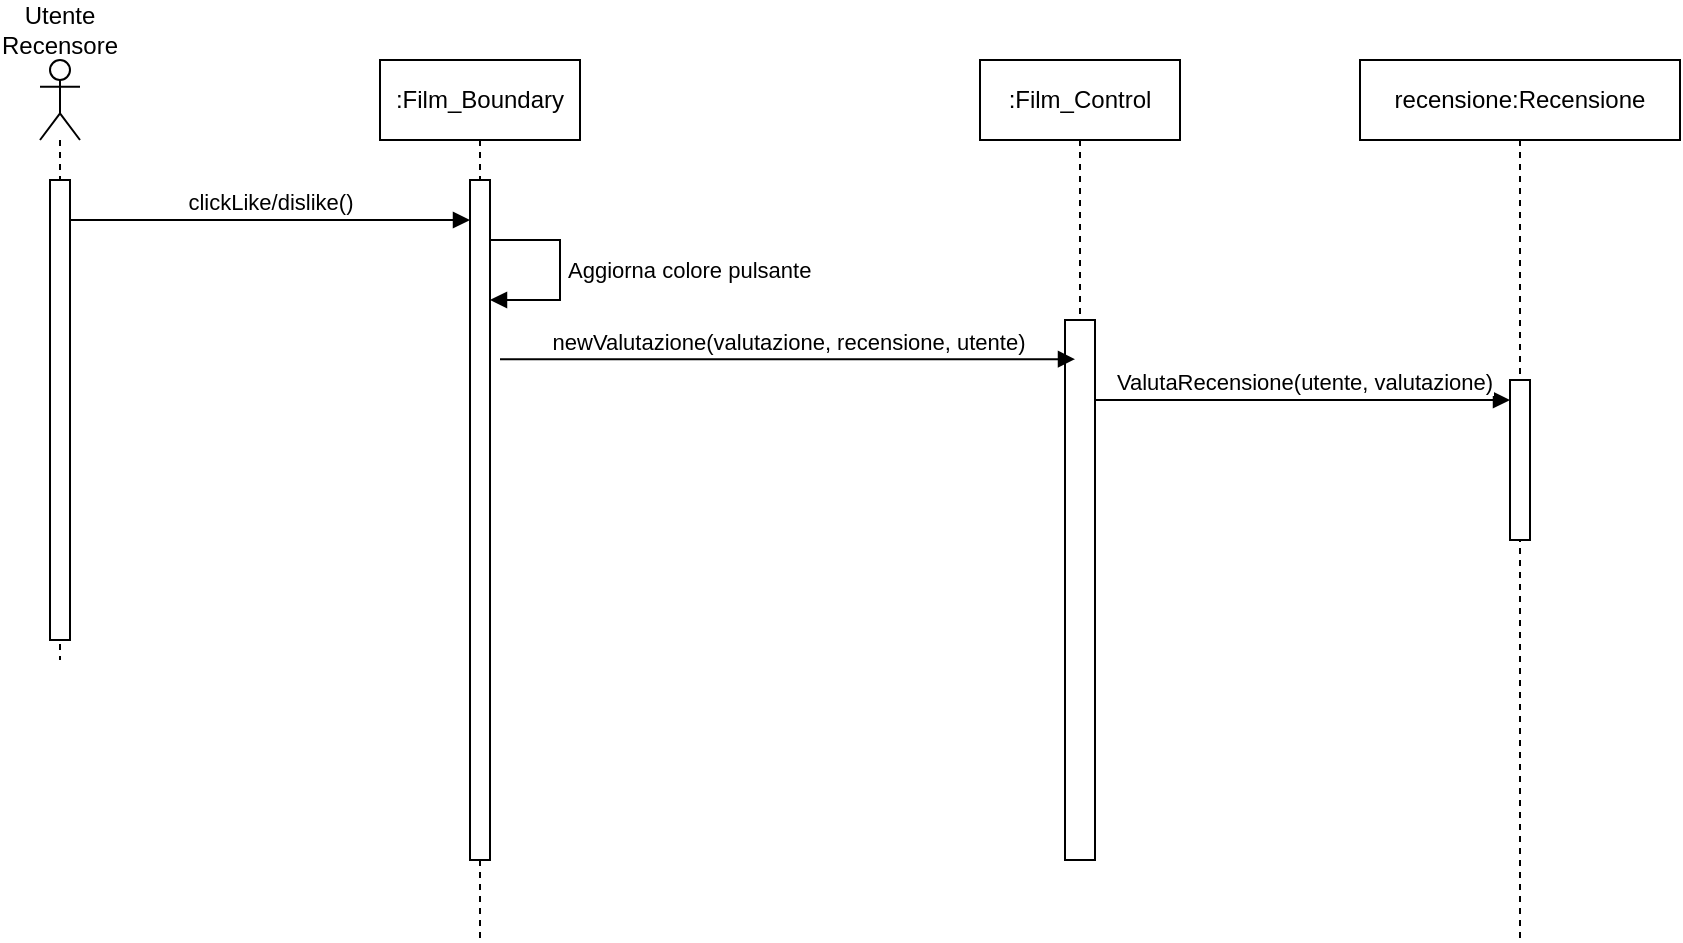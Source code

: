 <mxfile version="25.0.2">
  <diagram name="Page-1" id="2YBvvXClWsGukQMizWep">
    <mxGraphModel dx="1149" dy="568" grid="1" gridSize="10" guides="1" tooltips="1" connect="1" arrows="1" fold="1" page="1" pageScale="1" pageWidth="850" pageHeight="1100" math="0" shadow="0">
      <root>
        <mxCell id="0" />
        <mxCell id="1" parent="0" />
        <mxCell id="TZMgocirONaH8C-tbNTi-1" value="" style="shape=umlLifeline;perimeter=lifelinePerimeter;whiteSpace=wrap;html=1;container=1;dropTarget=0;collapsible=0;recursiveResize=0;outlineConnect=0;portConstraint=eastwest;newEdgeStyle={&quot;curved&quot;:0,&quot;rounded&quot;:0};participant=umlActor;" vertex="1" parent="1">
          <mxGeometry x="40" y="40" width="20" height="300" as="geometry" />
        </mxCell>
        <mxCell id="TZMgocirONaH8C-tbNTi-2" value="" style="html=1;points=[[0,0,0,0,5],[0,1,0,0,-5],[1,0,0,0,5],[1,1,0,0,-5]];perimeter=orthogonalPerimeter;outlineConnect=0;targetShapes=umlLifeline;portConstraint=eastwest;newEdgeStyle={&quot;curved&quot;:0,&quot;rounded&quot;:0};" vertex="1" parent="TZMgocirONaH8C-tbNTi-1">
          <mxGeometry x="5" y="60" width="10" height="230" as="geometry" />
        </mxCell>
        <mxCell id="TZMgocirONaH8C-tbNTi-3" value="Utente Recensore" style="text;html=1;align=center;verticalAlign=middle;whiteSpace=wrap;rounded=0;" vertex="1" parent="1">
          <mxGeometry x="20" y="10" width="60" height="30" as="geometry" />
        </mxCell>
        <mxCell id="TZMgocirONaH8C-tbNTi-4" value=":Film_Boundary" style="shape=umlLifeline;perimeter=lifelinePerimeter;whiteSpace=wrap;html=1;container=1;dropTarget=0;collapsible=0;recursiveResize=0;outlineConnect=0;portConstraint=eastwest;newEdgeStyle={&quot;curved&quot;:0,&quot;rounded&quot;:0};" vertex="1" parent="1">
          <mxGeometry x="210" y="40" width="100" height="440" as="geometry" />
        </mxCell>
        <mxCell id="TZMgocirONaH8C-tbNTi-5" value="" style="html=1;points=[[0,0,0,0,5],[0,1,0,0,-5],[1,0,0,0,5],[1,1,0,0,-5]];perimeter=orthogonalPerimeter;outlineConnect=0;targetShapes=umlLifeline;portConstraint=eastwest;newEdgeStyle={&quot;curved&quot;:0,&quot;rounded&quot;:0};" vertex="1" parent="TZMgocirONaH8C-tbNTi-4">
          <mxGeometry x="45" y="60" width="10" height="340" as="geometry" />
        </mxCell>
        <mxCell id="TZMgocirONaH8C-tbNTi-7" value="Aggiorna colore pulsante" style="html=1;align=left;spacingLeft=2;endArrow=block;rounded=0;edgeStyle=orthogonalEdgeStyle;curved=0;rounded=0;" edge="1" parent="TZMgocirONaH8C-tbNTi-4" source="TZMgocirONaH8C-tbNTi-5" target="TZMgocirONaH8C-tbNTi-5">
          <mxGeometry relative="1" as="geometry">
            <mxPoint x="60" y="90" as="sourcePoint" />
            <Array as="points">
              <mxPoint x="90" y="90" />
              <mxPoint x="90" y="120" />
            </Array>
            <mxPoint x="65" y="130.0" as="targetPoint" />
          </mxGeometry>
        </mxCell>
        <mxCell id="TZMgocirONaH8C-tbNTi-9" value="clickLike/dislike()" style="html=1;verticalAlign=bottom;endArrow=block;curved=0;rounded=0;" edge="1" parent="1" target="TZMgocirONaH8C-tbNTi-5">
          <mxGeometry width="80" relative="1" as="geometry">
            <mxPoint x="55" y="120" as="sourcePoint" />
            <mxPoint x="185" y="120" as="targetPoint" />
          </mxGeometry>
        </mxCell>
        <mxCell id="TZMgocirONaH8C-tbNTi-10" value="recensione:Recensione" style="shape=umlLifeline;perimeter=lifelinePerimeter;whiteSpace=wrap;html=1;container=1;dropTarget=0;collapsible=0;recursiveResize=0;outlineConnect=0;portConstraint=eastwest;newEdgeStyle={&quot;curved&quot;:0,&quot;rounded&quot;:0};" vertex="1" parent="1">
          <mxGeometry x="700" y="40" width="160" height="440" as="geometry" />
        </mxCell>
        <mxCell id="TZMgocirONaH8C-tbNTi-24" value="" style="html=1;points=[[0,0,0,0,5],[0,1,0,0,-5],[1,0,0,0,5],[1,1,0,0,-5]];perimeter=orthogonalPerimeter;outlineConnect=0;targetShapes=umlLifeline;portConstraint=eastwest;newEdgeStyle={&quot;curved&quot;:0,&quot;rounded&quot;:0};" vertex="1" parent="TZMgocirONaH8C-tbNTi-10">
          <mxGeometry x="75" y="160" width="10" height="80" as="geometry" />
        </mxCell>
        <mxCell id="TZMgocirONaH8C-tbNTi-12" value=":Film_Control" style="shape=umlLifeline;perimeter=lifelinePerimeter;whiteSpace=wrap;html=1;container=1;dropTarget=0;collapsible=0;recursiveResize=0;outlineConnect=0;portConstraint=eastwest;newEdgeStyle={&quot;curved&quot;:0,&quot;rounded&quot;:0};" vertex="1" parent="1">
          <mxGeometry x="510" y="40" width="100" height="400" as="geometry" />
        </mxCell>
        <mxCell id="TZMgocirONaH8C-tbNTi-13" value="" style="html=1;points=[[0,0,0,0,5],[0,1,0,0,-5],[1,0,0,0,5],[1,1,0,0,-5]];perimeter=orthogonalPerimeter;outlineConnect=0;targetShapes=umlLifeline;portConstraint=eastwest;newEdgeStyle={&quot;curved&quot;:0,&quot;rounded&quot;:0};" vertex="1" parent="TZMgocirONaH8C-tbNTi-12">
          <mxGeometry x="42.5" y="130" width="15" height="270" as="geometry" />
        </mxCell>
        <mxCell id="TZMgocirONaH8C-tbNTi-17" value="newValutazione(valutazione, recensione, utente)" style="html=1;verticalAlign=bottom;endArrow=block;curved=0;rounded=0;" edge="1" parent="1">
          <mxGeometry width="80" relative="1" as="geometry">
            <mxPoint x="270" y="189.57" as="sourcePoint" />
            <mxPoint x="557.5" y="189.57" as="targetPoint" />
            <Array as="points">
              <mxPoint x="495" y="189.57" />
            </Array>
          </mxGeometry>
        </mxCell>
        <mxCell id="TZMgocirONaH8C-tbNTi-25" value="ValutaRecensione(utente, valutazione)" style="html=1;verticalAlign=bottom;endArrow=block;curved=0;rounded=0;" edge="1" parent="1" target="TZMgocirONaH8C-tbNTi-24">
          <mxGeometry width="80" relative="1" as="geometry">
            <mxPoint x="567.5" y="210" as="sourcePoint" />
            <mxPoint x="725" y="210" as="targetPoint" />
          </mxGeometry>
        </mxCell>
      </root>
    </mxGraphModel>
  </diagram>
</mxfile>

